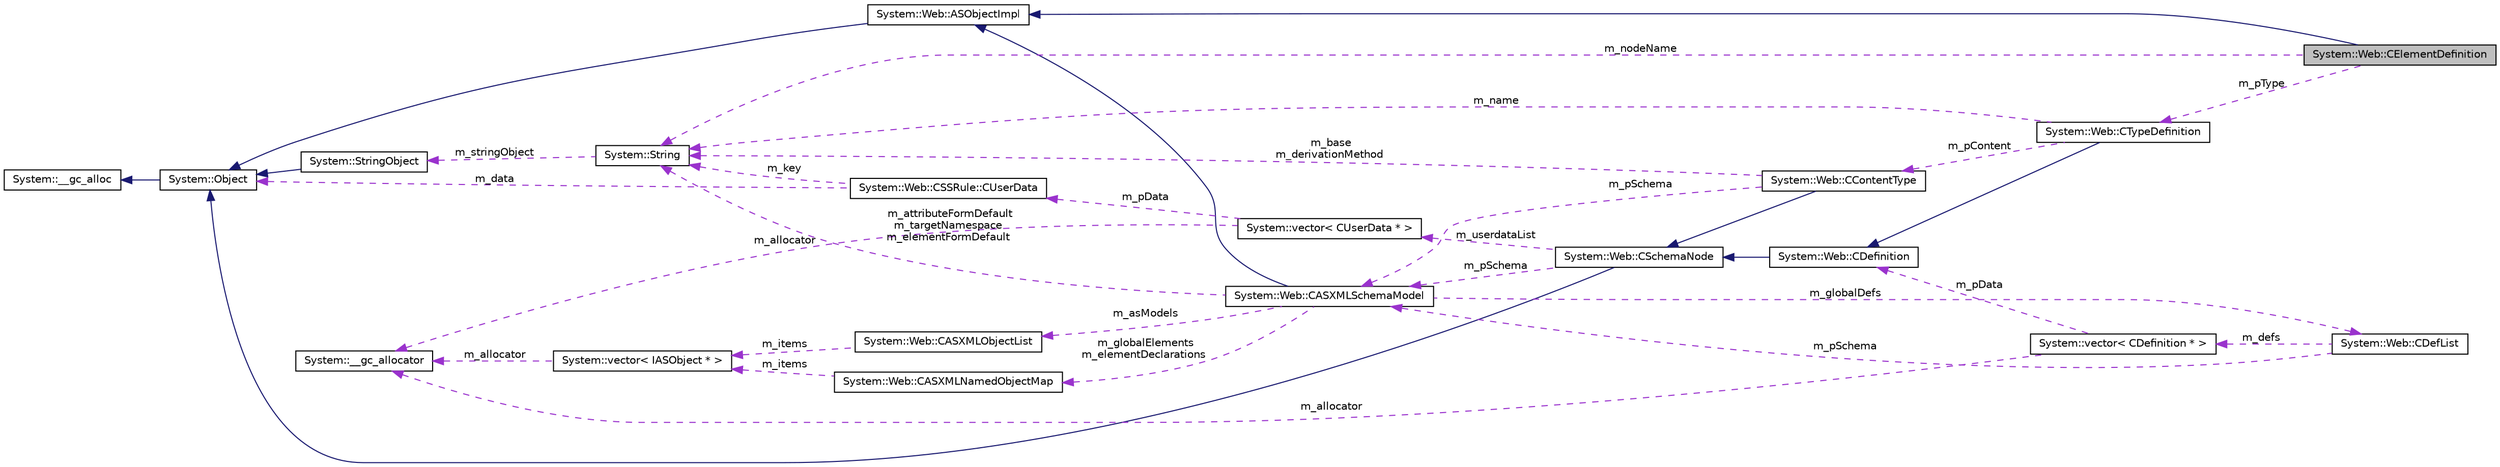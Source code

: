 digraph G
{
  edge [fontname="Helvetica",fontsize="10",labelfontname="Helvetica",labelfontsize="10"];
  node [fontname="Helvetica",fontsize="10",shape=record];
  rankdir="LR";
  Node1 [label="System::Web::CElementDefinition",height=0.2,width=0.4,color="black", fillcolor="grey75", style="filled" fontcolor="black"];
  Node2 -> Node1 [dir="back",color="midnightblue",fontsize="10",style="solid",fontname="Helvetica"];
  Node2 [label="System::Web::ASObjectImpl",height=0.2,width=0.4,color="black", fillcolor="white", style="filled",URL="$class_system_1_1_web_1_1_a_s_object_impl.html"];
  Node3 -> Node2 [dir="back",color="midnightblue",fontsize="10",style="solid",fontname="Helvetica"];
  Node3 [label="System::Object",height=0.2,width=0.4,color="black", fillcolor="white", style="filled",URL="$class_system_1_1_object.html"];
  Node4 -> Node3 [dir="back",color="midnightblue",fontsize="10",style="solid",fontname="Helvetica"];
  Node4 [label="System::__gc_alloc",height=0.2,width=0.4,color="black", fillcolor="white", style="filled",URL="$class_system_1_1____gc__alloc.html"];
  Node5 -> Node1 [dir="back",color="darkorchid3",fontsize="10",style="dashed",label=" m_pType" ,fontname="Helvetica"];
  Node5 [label="System::Web::CTypeDefinition",height=0.2,width=0.4,color="black", fillcolor="white", style="filled",URL="$class_system_1_1_web_1_1_c_type_definition.html"];
  Node6 -> Node5 [dir="back",color="midnightblue",fontsize="10",style="solid",fontname="Helvetica"];
  Node6 [label="System::Web::CDefinition",height=0.2,width=0.4,color="black", fillcolor="white", style="filled",URL="$class_system_1_1_web_1_1_c_definition.html"];
  Node7 -> Node6 [dir="back",color="midnightblue",fontsize="10",style="solid",fontname="Helvetica"];
  Node7 [label="System::Web::CSchemaNode",height=0.2,width=0.4,color="black", fillcolor="white", style="filled",URL="$class_system_1_1_web_1_1_c_schema_node.html"];
  Node3 -> Node7 [dir="back",color="midnightblue",fontsize="10",style="solid",fontname="Helvetica"];
  Node8 -> Node7 [dir="back",color="darkorchid3",fontsize="10",style="dashed",label=" m_pSchema" ,fontname="Helvetica"];
  Node8 [label="System::Web::CASXMLSchemaModel",height=0.2,width=0.4,color="black", fillcolor="white", style="filled",URL="$class_system_1_1_web_1_1_c_a_s_x_m_l_schema_model.html"];
  Node2 -> Node8 [dir="back",color="midnightblue",fontsize="10",style="solid",fontname="Helvetica"];
  Node9 -> Node8 [dir="back",color="darkorchid3",fontsize="10",style="dashed",label=" m_globalElements\nm_elementDeclarations" ,fontname="Helvetica"];
  Node9 [label="System::Web::CASXMLNamedObjectMap",height=0.2,width=0.4,color="black", fillcolor="white", style="filled",URL="$class_system_1_1_web_1_1_c_a_s_x_m_l_named_object_map.html"];
  Node10 -> Node9 [dir="back",color="darkorchid3",fontsize="10",style="dashed",label=" m_items" ,fontname="Helvetica"];
  Node10 [label="System::vector\< IASObject * \>",height=0.2,width=0.4,color="black", fillcolor="white", style="filled",URL="$class_system_1_1vector.html"];
  Node11 -> Node10 [dir="back",color="darkorchid3",fontsize="10",style="dashed",label=" m_allocator" ,fontname="Helvetica"];
  Node11 [label="System::__gc_allocator",height=0.2,width=0.4,color="black", fillcolor="white", style="filled",URL="$class_system_1_1____gc__allocator.html"];
  Node12 -> Node8 [dir="back",color="darkorchid3",fontsize="10",style="dashed",label=" m_globalDefs" ,fontname="Helvetica"];
  Node12 [label="System::Web::CDefList",height=0.2,width=0.4,color="black", fillcolor="white", style="filled",URL="$class_system_1_1_web_1_1_c_def_list.html"];
  Node8 -> Node12 [dir="back",color="darkorchid3",fontsize="10",style="dashed",label=" m_pSchema" ,fontname="Helvetica"];
  Node13 -> Node12 [dir="back",color="darkorchid3",fontsize="10",style="dashed",label=" m_defs" ,fontname="Helvetica"];
  Node13 [label="System::vector\< CDefinition * \>",height=0.2,width=0.4,color="black", fillcolor="white", style="filled",URL="$class_system_1_1vector.html"];
  Node11 -> Node13 [dir="back",color="darkorchid3",fontsize="10",style="dashed",label=" m_allocator" ,fontname="Helvetica"];
  Node6 -> Node13 [dir="back",color="darkorchid3",fontsize="10",style="dashed",label=" m_pData" ,fontname="Helvetica"];
  Node14 -> Node8 [dir="back",color="darkorchid3",fontsize="10",style="dashed",label=" m_asModels" ,fontname="Helvetica"];
  Node14 [label="System::Web::CASXMLObjectList",height=0.2,width=0.4,color="black", fillcolor="white", style="filled",URL="$class_system_1_1_web_1_1_c_a_s_x_m_l_object_list.html"];
  Node10 -> Node14 [dir="back",color="darkorchid3",fontsize="10",style="dashed",label=" m_items" ,fontname="Helvetica"];
  Node15 -> Node8 [dir="back",color="darkorchid3",fontsize="10",style="dashed",label=" m_attributeFormDefault\nm_targetNamespace\nm_elementFormDefault" ,fontname="Helvetica"];
  Node15 [label="System::String",height=0.2,width=0.4,color="black", fillcolor="white", style="filled",URL="$class_system_1_1_string.html"];
  Node16 -> Node15 [dir="back",color="darkorchid3",fontsize="10",style="dashed",label=" m_stringObject" ,fontname="Helvetica"];
  Node16 [label="System::StringObject",height=0.2,width=0.4,color="black", fillcolor="white", style="filled",URL="$class_system_1_1_string_object.html"];
  Node3 -> Node16 [dir="back",color="midnightblue",fontsize="10",style="solid",fontname="Helvetica"];
  Node17 -> Node7 [dir="back",color="darkorchid3",fontsize="10",style="dashed",label=" m_userdataList" ,fontname="Helvetica"];
  Node17 [label="System::vector\< CUserData * \>",height=0.2,width=0.4,color="black", fillcolor="white", style="filled",URL="$class_system_1_1vector.html"];
  Node11 -> Node17 [dir="back",color="darkorchid3",fontsize="10",style="dashed",label=" m_allocator" ,fontname="Helvetica"];
  Node18 -> Node17 [dir="back",color="darkorchid3",fontsize="10",style="dashed",label=" m_pData" ,fontname="Helvetica"];
  Node18 [label="System::Web::CSSRule::CUserData",height=0.2,width=0.4,color="black", fillcolor="white", style="filled",URL="$class_system_1_1_web_1_1_c_s_s_rule_1_1_c_user_data.html"];
  Node15 -> Node18 [dir="back",color="darkorchid3",fontsize="10",style="dashed",label=" m_key" ,fontname="Helvetica"];
  Node3 -> Node18 [dir="back",color="darkorchid3",fontsize="10",style="dashed",label=" m_data" ,fontname="Helvetica"];
  Node15 -> Node5 [dir="back",color="darkorchid3",fontsize="10",style="dashed",label=" m_name" ,fontname="Helvetica"];
  Node19 -> Node5 [dir="back",color="darkorchid3",fontsize="10",style="dashed",label=" m_pContent" ,fontname="Helvetica"];
  Node19 [label="System::Web::CContentType",height=0.2,width=0.4,color="black", fillcolor="white", style="filled",URL="$class_system_1_1_web_1_1_c_content_type.html"];
  Node7 -> Node19 [dir="back",color="midnightblue",fontsize="10",style="solid",fontname="Helvetica"];
  Node8 -> Node19 [dir="back",color="darkorchid3",fontsize="10",style="dashed",label=" m_pSchema" ,fontname="Helvetica"];
  Node15 -> Node19 [dir="back",color="darkorchid3",fontsize="10",style="dashed",label=" m_base\nm_derivationMethod" ,fontname="Helvetica"];
  Node15 -> Node1 [dir="back",color="darkorchid3",fontsize="10",style="dashed",label=" m_nodeName" ,fontname="Helvetica"];
}
